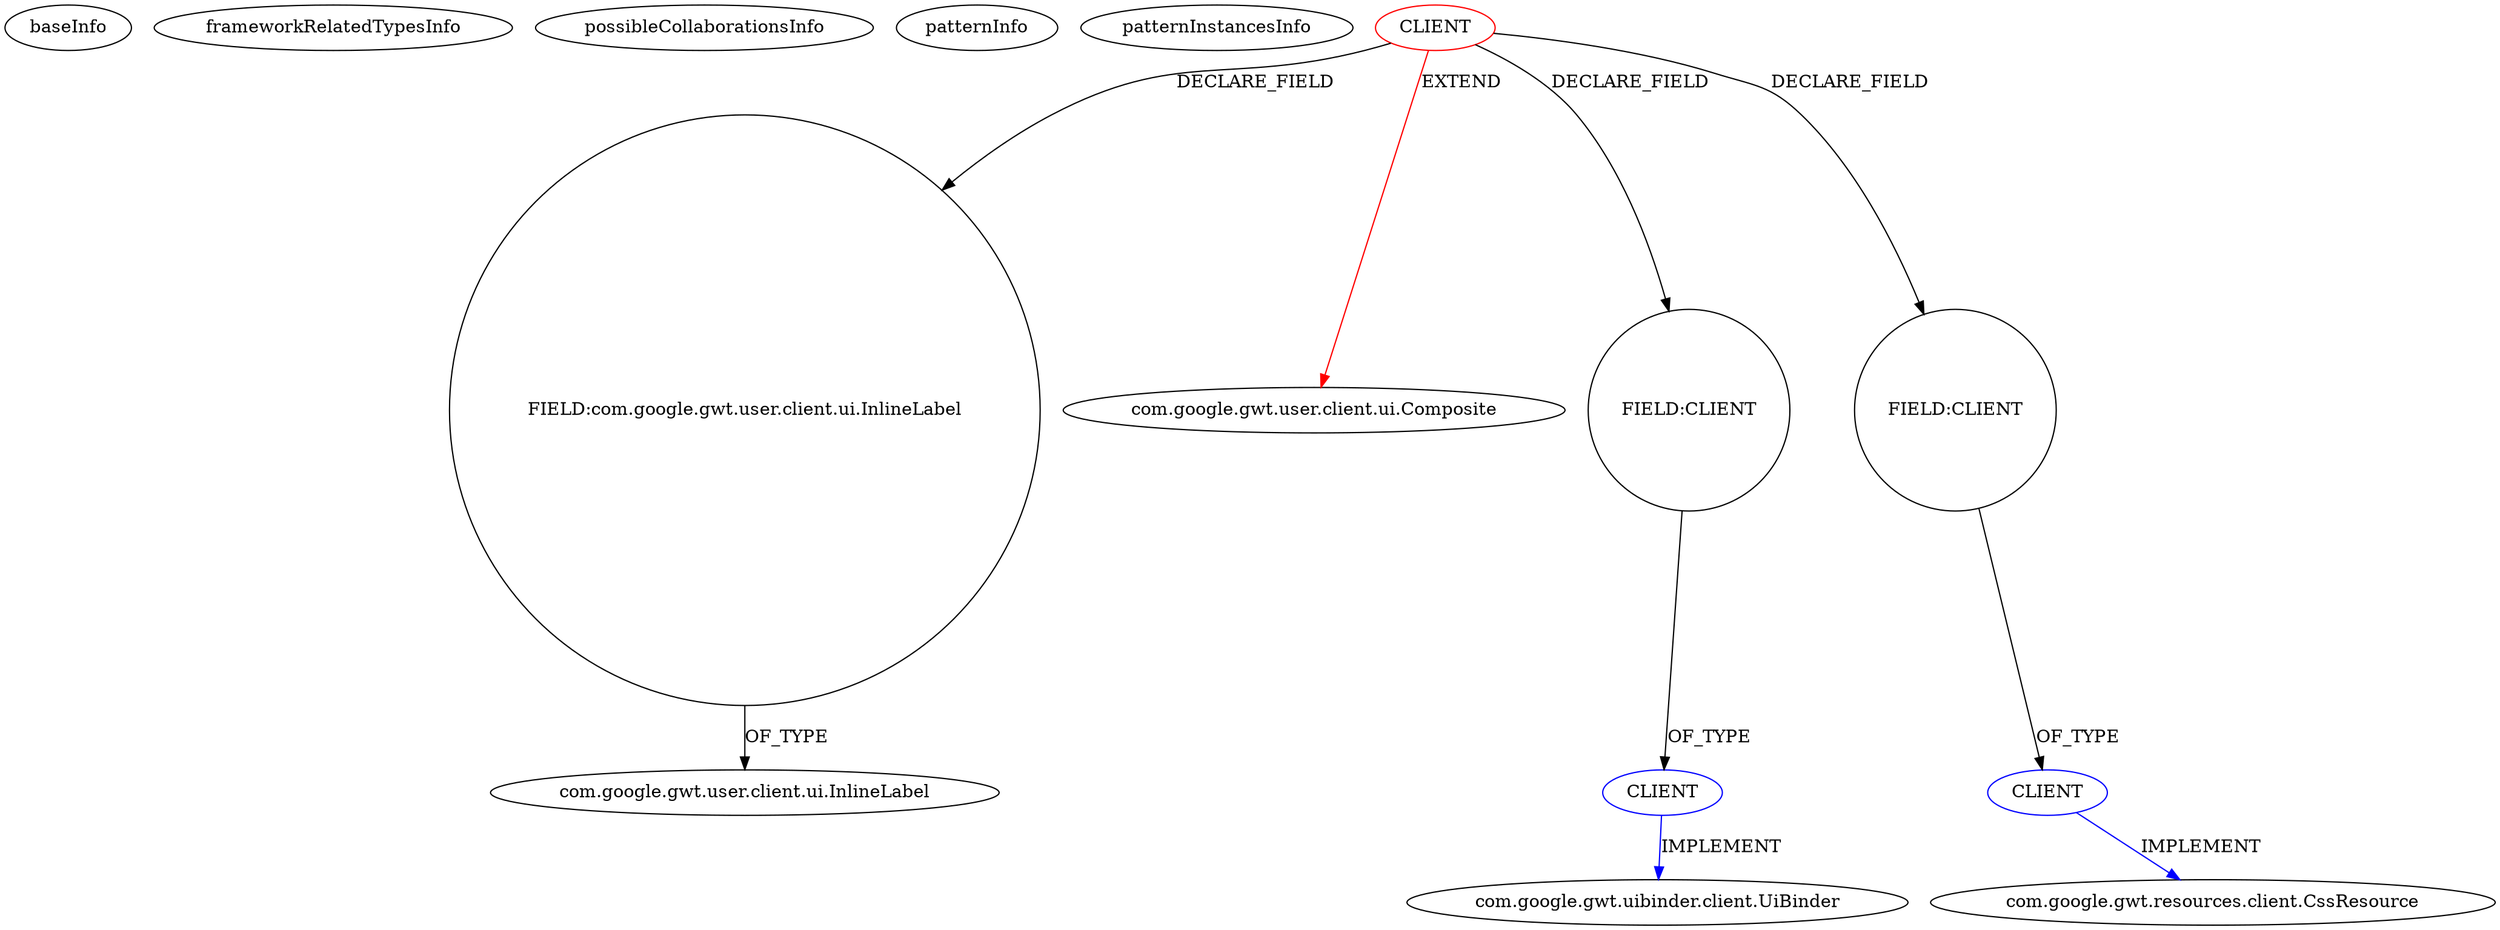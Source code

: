 digraph {
baseInfo[graphId=2147,category="pattern",isAnonymous=false,possibleRelation=true]
frameworkRelatedTypesInfo[0="com.google.gwt.user.client.ui.Composite"]
possibleCollaborationsInfo[0="2147~FIELD_TYPE_DECLARATION-~com.google.gwt.user.client.ui.Composite ~com.google.gwt.resources.client.CssResource ~false~false",1="2147~FIELD_TYPE_DECLARATION-~com.google.gwt.user.client.ui.Composite ~com.google.gwt.uibinder.client.UiBinder ~false~false"]
patternInfo[frequency=2.0,patternRootClient=0]
patternInstancesInfo[0="ashtonthomas-gwt-fast-touch-press~/ashtonthomas-gwt-fast-touch-press/gwt-fast-touch-press-master/src/io/ashton/fastpress/client/TestFastPressElement.java~TestFastPressElement~741",1="ashtonthomas-gwt-fast-touch-press~/ashtonthomas-gwt-fast-touch-press/gwt-fast-touch-press-master/src/io/ashton/fastpress/client/TestSlowPressElement.java~TestSlowPressElement~736"]
5[label="FIELD:com.google.gwt.user.client.ui.InlineLabel",vertexType="FIELD_DECLARATION",isFrameworkType=false,shape=circle]
0[label="CLIENT",vertexType="ROOT_CLIENT_CLASS_DECLARATION",isFrameworkType=false,color=red]
1[label="com.google.gwt.user.client.ui.Composite",vertexType="FRAMEWORK_CLASS_TYPE",isFrameworkType=false]
7[label="FIELD:CLIENT",vertexType="FIELD_DECLARATION",isFrameworkType=false,shape=circle]
2[label="FIELD:CLIENT",vertexType="FIELD_DECLARATION",isFrameworkType=false,shape=circle]
6[label="com.google.gwt.user.client.ui.InlineLabel",vertexType="FRAMEWORK_CLASS_TYPE",isFrameworkType=false]
3[label="CLIENT",vertexType="REFERENCE_CLIENT_CLASS_DECLARATION",isFrameworkType=false,color=blue]
4[label="com.google.gwt.resources.client.CssResource",vertexType="FRAMEWORK_INTERFACE_TYPE",isFrameworkType=false]
8[label="CLIENT",vertexType="REFERENCE_CLIENT_CLASS_DECLARATION",isFrameworkType=false,color=blue]
9[label="com.google.gwt.uibinder.client.UiBinder",vertexType="FRAMEWORK_INTERFACE_TYPE",isFrameworkType=false]
0->5[label="DECLARE_FIELD"]
0->1[label="EXTEND",color=red]
7->8[label="OF_TYPE"]
5->6[label="OF_TYPE"]
2->3[label="OF_TYPE"]
3->4[label="IMPLEMENT",color=blue]
0->7[label="DECLARE_FIELD"]
0->2[label="DECLARE_FIELD"]
8->9[label="IMPLEMENT",color=blue]
}
